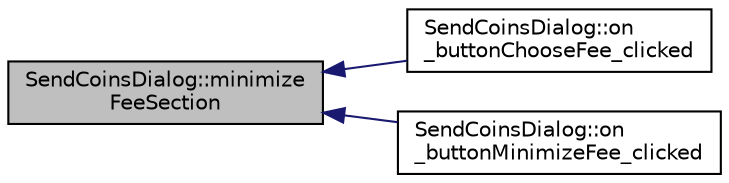 digraph "SendCoinsDialog::minimizeFeeSection"
{
  edge [fontname="Helvetica",fontsize="10",labelfontname="Helvetica",labelfontsize="10"];
  node [fontname="Helvetica",fontsize="10",shape=record];
  rankdir="LR";
  Node779 [label="SendCoinsDialog::minimize\lFeeSection",height=0.2,width=0.4,color="black", fillcolor="grey75", style="filled", fontcolor="black"];
  Node779 -> Node780 [dir="back",color="midnightblue",fontsize="10",style="solid",fontname="Helvetica"];
  Node780 [label="SendCoinsDialog::on\l_buttonChooseFee_clicked",height=0.2,width=0.4,color="black", fillcolor="white", style="filled",URL="$class_send_coins_dialog.html#a315ae10ff0556586cca53dac04e8e327"];
  Node779 -> Node781 [dir="back",color="midnightblue",fontsize="10",style="solid",fontname="Helvetica"];
  Node781 [label="SendCoinsDialog::on\l_buttonMinimizeFee_clicked",height=0.2,width=0.4,color="black", fillcolor="white", style="filled",URL="$class_send_coins_dialog.html#ae2cdacd5d72154fda0c88b818d5c7c59"];
}
